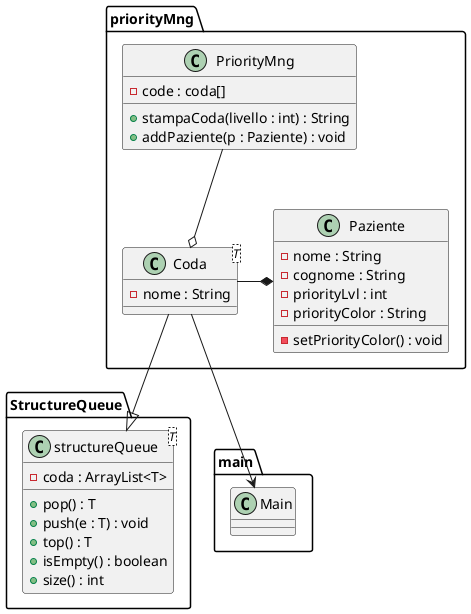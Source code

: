 @startuml

package priorityMng{
    class Coda <T>{
        -nome : String
    }
    class PriorityMng{
        - code : coda[]
        +stampaCoda(livello : int) : String
        +addPaziente(p : Paziente) : void
    }

    class Paziente{
        -nome : String
        -cognome : String
        -priorityLvl : int
        -priorityColor : String
        -setPriorityColor() : void
    }

}

package StructureQueue{

    class structureQueue <T>{
        - coda : ArrayList<T>
        +pop() : T
        +push(e : T) : void
        +top() : T
        +isEmpty() : boolean
        +size() : int
    }

}

package main{
    class Main
    }
Coda --|> structureQueue
PriorityMng --o Coda
Coda -* Paziente
Coda --> Main

@enduml